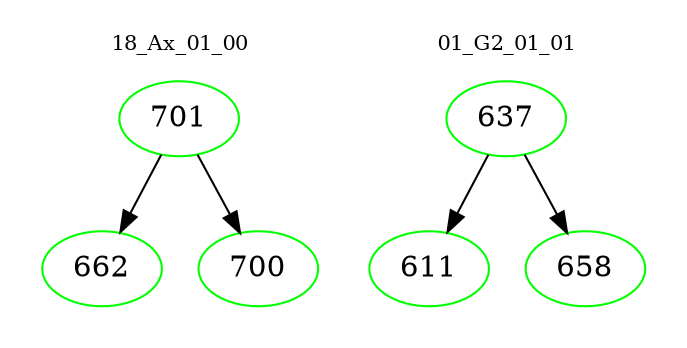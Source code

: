 digraph{
subgraph cluster_0 {
color = white
label = "18_Ax_01_00";
fontsize=10;
T0_701 [label="701", color="green"]
T0_701 -> T0_662 [color="black"]
T0_662 [label="662", color="green"]
T0_701 -> T0_700 [color="black"]
T0_700 [label="700", color="green"]
}
subgraph cluster_1 {
color = white
label = "01_G2_01_01";
fontsize=10;
T1_637 [label="637", color="green"]
T1_637 -> T1_611 [color="black"]
T1_611 [label="611", color="green"]
T1_637 -> T1_658 [color="black"]
T1_658 [label="658", color="green"]
}
}
